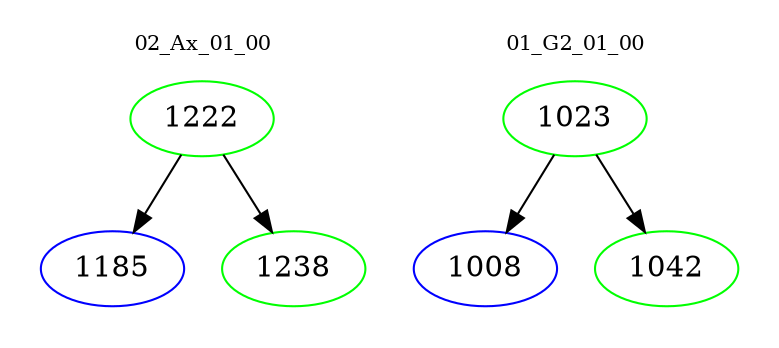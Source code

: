 digraph{
subgraph cluster_0 {
color = white
label = "02_Ax_01_00";
fontsize=10;
T0_1222 [label="1222", color="green"]
T0_1222 -> T0_1185 [color="black"]
T0_1185 [label="1185", color="blue"]
T0_1222 -> T0_1238 [color="black"]
T0_1238 [label="1238", color="green"]
}
subgraph cluster_1 {
color = white
label = "01_G2_01_00";
fontsize=10;
T1_1023 [label="1023", color="green"]
T1_1023 -> T1_1008 [color="black"]
T1_1008 [label="1008", color="blue"]
T1_1023 -> T1_1042 [color="black"]
T1_1042 [label="1042", color="green"]
}
}
